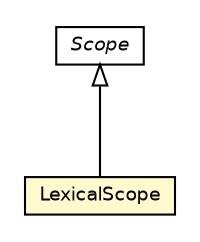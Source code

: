 #!/usr/local/bin/dot
#
# Class diagram 
# Generated by UMLGraph version 5.2 (http://www.umlgraph.org/)
#

digraph G {
	edge [fontname="Helvetica",fontsize=10,labelfontname="Helvetica",labelfontsize=10];
	node [fontname="Helvetica",fontsize=10,shape=plaintext];
	nodesep=0.25;
	ranksep=0.5;
	// chameleon.core.scope.Scope
	c21822 [label=<<table title="chameleon.core.scope.Scope" border="0" cellborder="1" cellspacing="0" cellpadding="2" port="p" href="./Scope.html">
		<tr><td><table border="0" cellspacing="0" cellpadding="1">
<tr><td align="center" balign="center"><font face="Helvetica-Oblique"> Scope </font></td></tr>
		</table></td></tr>
		</table>>, fontname="Helvetica", fontcolor="black", fontsize=9.0];
	// chameleon.core.scope.LexicalScope
	c21823 [label=<<table title="chameleon.core.scope.LexicalScope" border="0" cellborder="1" cellspacing="0" cellpadding="2" port="p" bgcolor="lemonChiffon" href="./LexicalScope.html">
		<tr><td><table border="0" cellspacing="0" cellpadding="1">
<tr><td align="center" balign="center"> LexicalScope </td></tr>
		</table></td></tr>
		</table>>, fontname="Helvetica", fontcolor="black", fontsize=9.0];
	//chameleon.core.scope.LexicalScope extends chameleon.core.scope.Scope
	c21822:p -> c21823:p [dir=back,arrowtail=empty];
}

